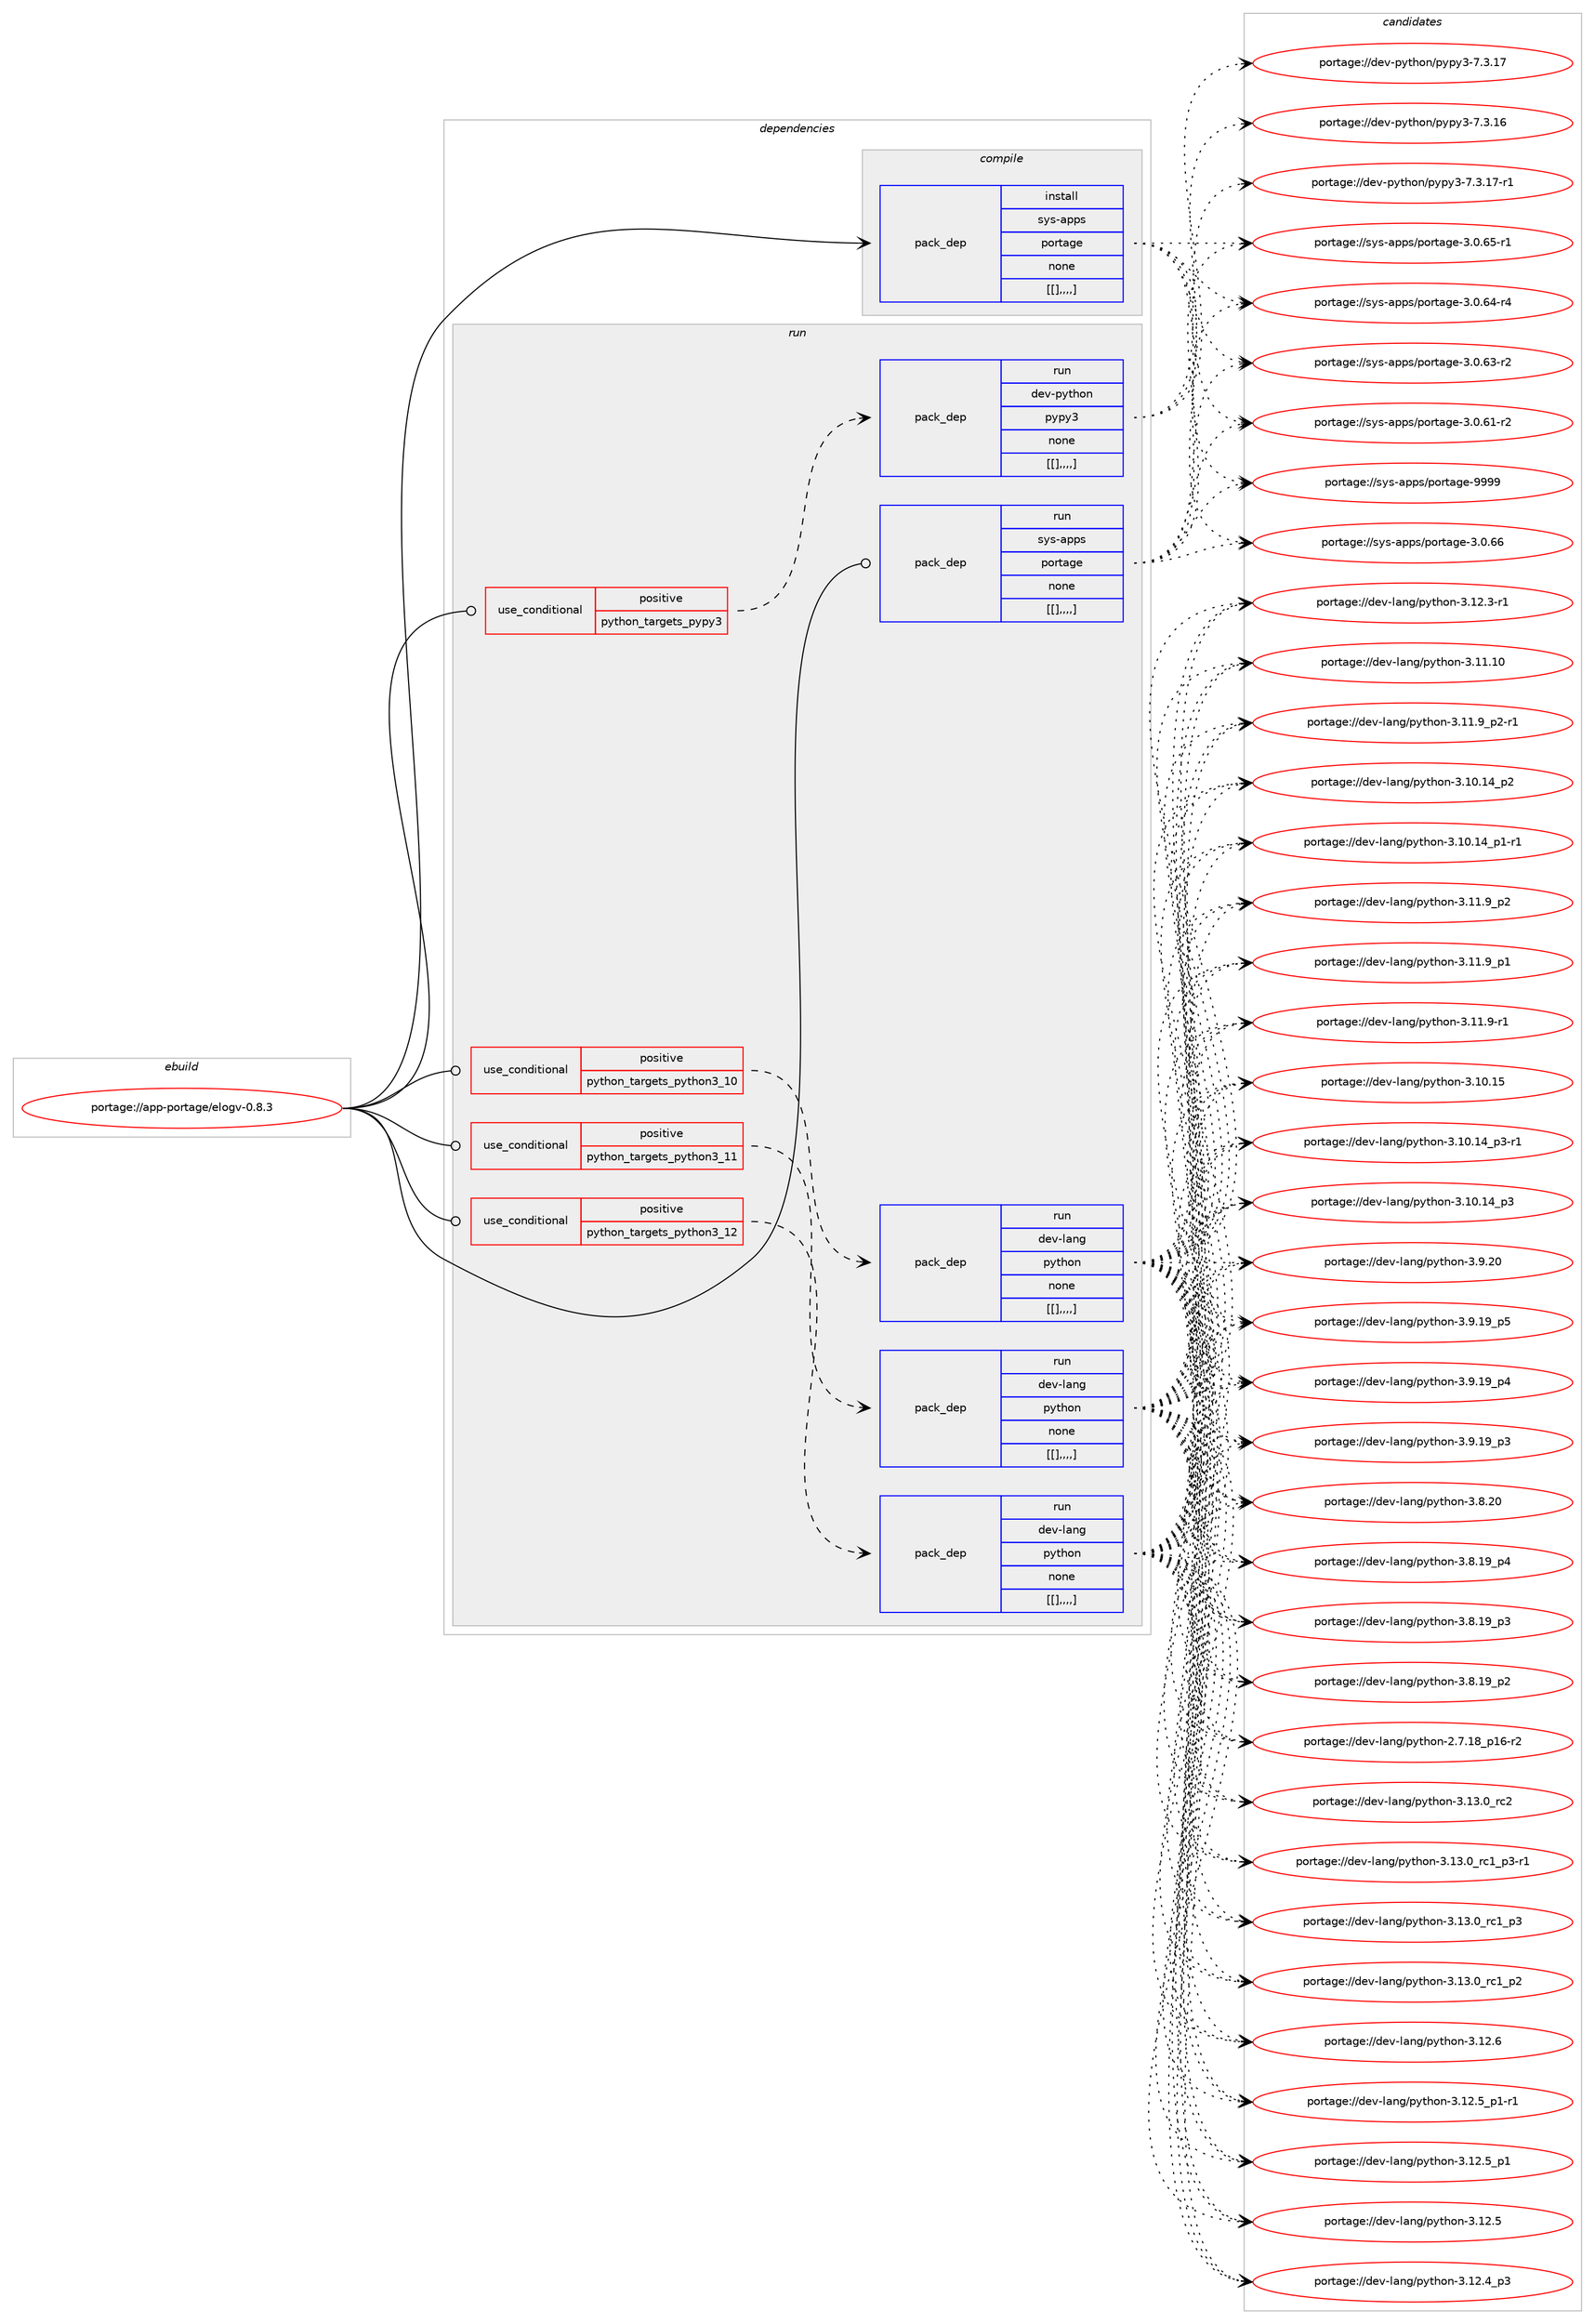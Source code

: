 digraph prolog {

# *************
# Graph options
# *************

newrank=true;
concentrate=true;
compound=true;
graph [rankdir=LR,fontname=Helvetica,fontsize=10,ranksep=1.5];#, ranksep=2.5, nodesep=0.2];
edge  [arrowhead=vee];
node  [fontname=Helvetica,fontsize=10];

# **********
# The ebuild
# **********

subgraph cluster_leftcol {
color=gray;
label=<<i>ebuild</i>>;
id [label="portage://app-portage/elogv-0.8.3", color=red, width=4, href="../app-portage/elogv-0.8.3.svg"];
}

# ****************
# The dependencies
# ****************

subgraph cluster_midcol {
color=gray;
label=<<i>dependencies</i>>;
subgraph cluster_compile {
fillcolor="#eeeeee";
style=filled;
label=<<i>compile</i>>;
subgraph pack36189 {
dependency50809 [label=<<TABLE BORDER="0" CELLBORDER="1" CELLSPACING="0" CELLPADDING="4" WIDTH="220"><TR><TD ROWSPAN="6" CELLPADDING="30">pack_dep</TD></TR><TR><TD WIDTH="110">install</TD></TR><TR><TD>sys-apps</TD></TR><TR><TD>portage</TD></TR><TR><TD>none</TD></TR><TR><TD>[[],,,,]</TD></TR></TABLE>>, shape=none, color=blue];
}
id:e -> dependency50809:w [weight=20,style="solid",arrowhead="vee"];
}
subgraph cluster_compileandrun {
fillcolor="#eeeeee";
style=filled;
label=<<i>compile and run</i>>;
}
subgraph cluster_run {
fillcolor="#eeeeee";
style=filled;
label=<<i>run</i>>;
subgraph cond14160 {
dependency50810 [label=<<TABLE BORDER="0" CELLBORDER="1" CELLSPACING="0" CELLPADDING="4"><TR><TD ROWSPAN="3" CELLPADDING="10">use_conditional</TD></TR><TR><TD>positive</TD></TR><TR><TD>python_targets_pypy3</TD></TR></TABLE>>, shape=none, color=red];
subgraph pack36190 {
dependency50811 [label=<<TABLE BORDER="0" CELLBORDER="1" CELLSPACING="0" CELLPADDING="4" WIDTH="220"><TR><TD ROWSPAN="6" CELLPADDING="30">pack_dep</TD></TR><TR><TD WIDTH="110">run</TD></TR><TR><TD>dev-python</TD></TR><TR><TD>pypy3</TD></TR><TR><TD>none</TD></TR><TR><TD>[[],,,,]</TD></TR></TABLE>>, shape=none, color=blue];
}
dependency50810:e -> dependency50811:w [weight=20,style="dashed",arrowhead="vee"];
}
id:e -> dependency50810:w [weight=20,style="solid",arrowhead="odot"];
subgraph cond14161 {
dependency50812 [label=<<TABLE BORDER="0" CELLBORDER="1" CELLSPACING="0" CELLPADDING="4"><TR><TD ROWSPAN="3" CELLPADDING="10">use_conditional</TD></TR><TR><TD>positive</TD></TR><TR><TD>python_targets_python3_10</TD></TR></TABLE>>, shape=none, color=red];
subgraph pack36191 {
dependency50813 [label=<<TABLE BORDER="0" CELLBORDER="1" CELLSPACING="0" CELLPADDING="4" WIDTH="220"><TR><TD ROWSPAN="6" CELLPADDING="30">pack_dep</TD></TR><TR><TD WIDTH="110">run</TD></TR><TR><TD>dev-lang</TD></TR><TR><TD>python</TD></TR><TR><TD>none</TD></TR><TR><TD>[[],,,,]</TD></TR></TABLE>>, shape=none, color=blue];
}
dependency50812:e -> dependency50813:w [weight=20,style="dashed",arrowhead="vee"];
}
id:e -> dependency50812:w [weight=20,style="solid",arrowhead="odot"];
subgraph cond14162 {
dependency50814 [label=<<TABLE BORDER="0" CELLBORDER="1" CELLSPACING="0" CELLPADDING="4"><TR><TD ROWSPAN="3" CELLPADDING="10">use_conditional</TD></TR><TR><TD>positive</TD></TR><TR><TD>python_targets_python3_11</TD></TR></TABLE>>, shape=none, color=red];
subgraph pack36192 {
dependency50815 [label=<<TABLE BORDER="0" CELLBORDER="1" CELLSPACING="0" CELLPADDING="4" WIDTH="220"><TR><TD ROWSPAN="6" CELLPADDING="30">pack_dep</TD></TR><TR><TD WIDTH="110">run</TD></TR><TR><TD>dev-lang</TD></TR><TR><TD>python</TD></TR><TR><TD>none</TD></TR><TR><TD>[[],,,,]</TD></TR></TABLE>>, shape=none, color=blue];
}
dependency50814:e -> dependency50815:w [weight=20,style="dashed",arrowhead="vee"];
}
id:e -> dependency50814:w [weight=20,style="solid",arrowhead="odot"];
subgraph cond14163 {
dependency50816 [label=<<TABLE BORDER="0" CELLBORDER="1" CELLSPACING="0" CELLPADDING="4"><TR><TD ROWSPAN="3" CELLPADDING="10">use_conditional</TD></TR><TR><TD>positive</TD></TR><TR><TD>python_targets_python3_12</TD></TR></TABLE>>, shape=none, color=red];
subgraph pack36193 {
dependency50817 [label=<<TABLE BORDER="0" CELLBORDER="1" CELLSPACING="0" CELLPADDING="4" WIDTH="220"><TR><TD ROWSPAN="6" CELLPADDING="30">pack_dep</TD></TR><TR><TD WIDTH="110">run</TD></TR><TR><TD>dev-lang</TD></TR><TR><TD>python</TD></TR><TR><TD>none</TD></TR><TR><TD>[[],,,,]</TD></TR></TABLE>>, shape=none, color=blue];
}
dependency50816:e -> dependency50817:w [weight=20,style="dashed",arrowhead="vee"];
}
id:e -> dependency50816:w [weight=20,style="solid",arrowhead="odot"];
subgraph pack36194 {
dependency50818 [label=<<TABLE BORDER="0" CELLBORDER="1" CELLSPACING="0" CELLPADDING="4" WIDTH="220"><TR><TD ROWSPAN="6" CELLPADDING="30">pack_dep</TD></TR><TR><TD WIDTH="110">run</TD></TR><TR><TD>sys-apps</TD></TR><TR><TD>portage</TD></TR><TR><TD>none</TD></TR><TR><TD>[[],,,,]</TD></TR></TABLE>>, shape=none, color=blue];
}
id:e -> dependency50818:w [weight=20,style="solid",arrowhead="odot"];
}
}

# **************
# The candidates
# **************

subgraph cluster_choices {
rank=same;
color=gray;
label=<<i>candidates</i>>;

subgraph choice36189 {
color=black;
nodesep=1;
choice115121115459711211211547112111114116971031014557575757 [label="portage://sys-apps/portage-9999", color=red, width=4,href="../sys-apps/portage-9999.svg"];
choice1151211154597112112115471121111141169710310145514648465454 [label="portage://sys-apps/portage-3.0.66", color=red, width=4,href="../sys-apps/portage-3.0.66.svg"];
choice11512111545971121121154711211111411697103101455146484654534511449 [label="portage://sys-apps/portage-3.0.65-r1", color=red, width=4,href="../sys-apps/portage-3.0.65-r1.svg"];
choice11512111545971121121154711211111411697103101455146484654524511452 [label="portage://sys-apps/portage-3.0.64-r4", color=red, width=4,href="../sys-apps/portage-3.0.64-r4.svg"];
choice11512111545971121121154711211111411697103101455146484654514511450 [label="portage://sys-apps/portage-3.0.63-r2", color=red, width=4,href="../sys-apps/portage-3.0.63-r2.svg"];
choice11512111545971121121154711211111411697103101455146484654494511450 [label="portage://sys-apps/portage-3.0.61-r2", color=red, width=4,href="../sys-apps/portage-3.0.61-r2.svg"];
dependency50809:e -> choice115121115459711211211547112111114116971031014557575757:w [style=dotted,weight="100"];
dependency50809:e -> choice1151211154597112112115471121111141169710310145514648465454:w [style=dotted,weight="100"];
dependency50809:e -> choice11512111545971121121154711211111411697103101455146484654534511449:w [style=dotted,weight="100"];
dependency50809:e -> choice11512111545971121121154711211111411697103101455146484654524511452:w [style=dotted,weight="100"];
dependency50809:e -> choice11512111545971121121154711211111411697103101455146484654514511450:w [style=dotted,weight="100"];
dependency50809:e -> choice11512111545971121121154711211111411697103101455146484654494511450:w [style=dotted,weight="100"];
}
subgraph choice36190 {
color=black;
nodesep=1;
choice100101118451121211161041111104711212111212151455546514649554511449 [label="portage://dev-python/pypy3-7.3.17-r1", color=red, width=4,href="../dev-python/pypy3-7.3.17-r1.svg"];
choice10010111845112121116104111110471121211121215145554651464955 [label="portage://dev-python/pypy3-7.3.17", color=red, width=4,href="../dev-python/pypy3-7.3.17.svg"];
choice10010111845112121116104111110471121211121215145554651464954 [label="portage://dev-python/pypy3-7.3.16", color=red, width=4,href="../dev-python/pypy3-7.3.16.svg"];
dependency50811:e -> choice100101118451121211161041111104711212111212151455546514649554511449:w [style=dotted,weight="100"];
dependency50811:e -> choice10010111845112121116104111110471121211121215145554651464955:w [style=dotted,weight="100"];
dependency50811:e -> choice10010111845112121116104111110471121211121215145554651464954:w [style=dotted,weight="100"];
}
subgraph choice36191 {
color=black;
nodesep=1;
choice10010111845108971101034711212111610411111045514649514648951149950 [label="portage://dev-lang/python-3.13.0_rc2", color=red, width=4,href="../dev-lang/python-3.13.0_rc2.svg"];
choice1001011184510897110103471121211161041111104551464951464895114994995112514511449 [label="portage://dev-lang/python-3.13.0_rc1_p3-r1", color=red, width=4,href="../dev-lang/python-3.13.0_rc1_p3-r1.svg"];
choice100101118451089711010347112121116104111110455146495146489511499499511251 [label="portage://dev-lang/python-3.13.0_rc1_p3", color=red, width=4,href="../dev-lang/python-3.13.0_rc1_p3.svg"];
choice100101118451089711010347112121116104111110455146495146489511499499511250 [label="portage://dev-lang/python-3.13.0_rc1_p2", color=red, width=4,href="../dev-lang/python-3.13.0_rc1_p2.svg"];
choice10010111845108971101034711212111610411111045514649504654 [label="portage://dev-lang/python-3.12.6", color=red, width=4,href="../dev-lang/python-3.12.6.svg"];
choice1001011184510897110103471121211161041111104551464950465395112494511449 [label="portage://dev-lang/python-3.12.5_p1-r1", color=red, width=4,href="../dev-lang/python-3.12.5_p1-r1.svg"];
choice100101118451089711010347112121116104111110455146495046539511249 [label="portage://dev-lang/python-3.12.5_p1", color=red, width=4,href="../dev-lang/python-3.12.5_p1.svg"];
choice10010111845108971101034711212111610411111045514649504653 [label="portage://dev-lang/python-3.12.5", color=red, width=4,href="../dev-lang/python-3.12.5.svg"];
choice100101118451089711010347112121116104111110455146495046529511251 [label="portage://dev-lang/python-3.12.4_p3", color=red, width=4,href="../dev-lang/python-3.12.4_p3.svg"];
choice100101118451089711010347112121116104111110455146495046514511449 [label="portage://dev-lang/python-3.12.3-r1", color=red, width=4,href="../dev-lang/python-3.12.3-r1.svg"];
choice1001011184510897110103471121211161041111104551464949464948 [label="portage://dev-lang/python-3.11.10", color=red, width=4,href="../dev-lang/python-3.11.10.svg"];
choice1001011184510897110103471121211161041111104551464949465795112504511449 [label="portage://dev-lang/python-3.11.9_p2-r1", color=red, width=4,href="../dev-lang/python-3.11.9_p2-r1.svg"];
choice100101118451089711010347112121116104111110455146494946579511250 [label="portage://dev-lang/python-3.11.9_p2", color=red, width=4,href="../dev-lang/python-3.11.9_p2.svg"];
choice100101118451089711010347112121116104111110455146494946579511249 [label="portage://dev-lang/python-3.11.9_p1", color=red, width=4,href="../dev-lang/python-3.11.9_p1.svg"];
choice100101118451089711010347112121116104111110455146494946574511449 [label="portage://dev-lang/python-3.11.9-r1", color=red, width=4,href="../dev-lang/python-3.11.9-r1.svg"];
choice1001011184510897110103471121211161041111104551464948464953 [label="portage://dev-lang/python-3.10.15", color=red, width=4,href="../dev-lang/python-3.10.15.svg"];
choice100101118451089711010347112121116104111110455146494846495295112514511449 [label="portage://dev-lang/python-3.10.14_p3-r1", color=red, width=4,href="../dev-lang/python-3.10.14_p3-r1.svg"];
choice10010111845108971101034711212111610411111045514649484649529511251 [label="portage://dev-lang/python-3.10.14_p3", color=red, width=4,href="../dev-lang/python-3.10.14_p3.svg"];
choice10010111845108971101034711212111610411111045514649484649529511250 [label="portage://dev-lang/python-3.10.14_p2", color=red, width=4,href="../dev-lang/python-3.10.14_p2.svg"];
choice100101118451089711010347112121116104111110455146494846495295112494511449 [label="portage://dev-lang/python-3.10.14_p1-r1", color=red, width=4,href="../dev-lang/python-3.10.14_p1-r1.svg"];
choice10010111845108971101034711212111610411111045514657465048 [label="portage://dev-lang/python-3.9.20", color=red, width=4,href="../dev-lang/python-3.9.20.svg"];
choice100101118451089711010347112121116104111110455146574649579511253 [label="portage://dev-lang/python-3.9.19_p5", color=red, width=4,href="../dev-lang/python-3.9.19_p5.svg"];
choice100101118451089711010347112121116104111110455146574649579511252 [label="portage://dev-lang/python-3.9.19_p4", color=red, width=4,href="../dev-lang/python-3.9.19_p4.svg"];
choice100101118451089711010347112121116104111110455146574649579511251 [label="portage://dev-lang/python-3.9.19_p3", color=red, width=4,href="../dev-lang/python-3.9.19_p3.svg"];
choice10010111845108971101034711212111610411111045514656465048 [label="portage://dev-lang/python-3.8.20", color=red, width=4,href="../dev-lang/python-3.8.20.svg"];
choice100101118451089711010347112121116104111110455146564649579511252 [label="portage://dev-lang/python-3.8.19_p4", color=red, width=4,href="../dev-lang/python-3.8.19_p4.svg"];
choice100101118451089711010347112121116104111110455146564649579511251 [label="portage://dev-lang/python-3.8.19_p3", color=red, width=4,href="../dev-lang/python-3.8.19_p3.svg"];
choice100101118451089711010347112121116104111110455146564649579511250 [label="portage://dev-lang/python-3.8.19_p2", color=red, width=4,href="../dev-lang/python-3.8.19_p2.svg"];
choice100101118451089711010347112121116104111110455046554649569511249544511450 [label="portage://dev-lang/python-2.7.18_p16-r2", color=red, width=4,href="../dev-lang/python-2.7.18_p16-r2.svg"];
dependency50813:e -> choice10010111845108971101034711212111610411111045514649514648951149950:w [style=dotted,weight="100"];
dependency50813:e -> choice1001011184510897110103471121211161041111104551464951464895114994995112514511449:w [style=dotted,weight="100"];
dependency50813:e -> choice100101118451089711010347112121116104111110455146495146489511499499511251:w [style=dotted,weight="100"];
dependency50813:e -> choice100101118451089711010347112121116104111110455146495146489511499499511250:w [style=dotted,weight="100"];
dependency50813:e -> choice10010111845108971101034711212111610411111045514649504654:w [style=dotted,weight="100"];
dependency50813:e -> choice1001011184510897110103471121211161041111104551464950465395112494511449:w [style=dotted,weight="100"];
dependency50813:e -> choice100101118451089711010347112121116104111110455146495046539511249:w [style=dotted,weight="100"];
dependency50813:e -> choice10010111845108971101034711212111610411111045514649504653:w [style=dotted,weight="100"];
dependency50813:e -> choice100101118451089711010347112121116104111110455146495046529511251:w [style=dotted,weight="100"];
dependency50813:e -> choice100101118451089711010347112121116104111110455146495046514511449:w [style=dotted,weight="100"];
dependency50813:e -> choice1001011184510897110103471121211161041111104551464949464948:w [style=dotted,weight="100"];
dependency50813:e -> choice1001011184510897110103471121211161041111104551464949465795112504511449:w [style=dotted,weight="100"];
dependency50813:e -> choice100101118451089711010347112121116104111110455146494946579511250:w [style=dotted,weight="100"];
dependency50813:e -> choice100101118451089711010347112121116104111110455146494946579511249:w [style=dotted,weight="100"];
dependency50813:e -> choice100101118451089711010347112121116104111110455146494946574511449:w [style=dotted,weight="100"];
dependency50813:e -> choice1001011184510897110103471121211161041111104551464948464953:w [style=dotted,weight="100"];
dependency50813:e -> choice100101118451089711010347112121116104111110455146494846495295112514511449:w [style=dotted,weight="100"];
dependency50813:e -> choice10010111845108971101034711212111610411111045514649484649529511251:w [style=dotted,weight="100"];
dependency50813:e -> choice10010111845108971101034711212111610411111045514649484649529511250:w [style=dotted,weight="100"];
dependency50813:e -> choice100101118451089711010347112121116104111110455146494846495295112494511449:w [style=dotted,weight="100"];
dependency50813:e -> choice10010111845108971101034711212111610411111045514657465048:w [style=dotted,weight="100"];
dependency50813:e -> choice100101118451089711010347112121116104111110455146574649579511253:w [style=dotted,weight="100"];
dependency50813:e -> choice100101118451089711010347112121116104111110455146574649579511252:w [style=dotted,weight="100"];
dependency50813:e -> choice100101118451089711010347112121116104111110455146574649579511251:w [style=dotted,weight="100"];
dependency50813:e -> choice10010111845108971101034711212111610411111045514656465048:w [style=dotted,weight="100"];
dependency50813:e -> choice100101118451089711010347112121116104111110455146564649579511252:w [style=dotted,weight="100"];
dependency50813:e -> choice100101118451089711010347112121116104111110455146564649579511251:w [style=dotted,weight="100"];
dependency50813:e -> choice100101118451089711010347112121116104111110455146564649579511250:w [style=dotted,weight="100"];
dependency50813:e -> choice100101118451089711010347112121116104111110455046554649569511249544511450:w [style=dotted,weight="100"];
}
subgraph choice36192 {
color=black;
nodesep=1;
choice10010111845108971101034711212111610411111045514649514648951149950 [label="portage://dev-lang/python-3.13.0_rc2", color=red, width=4,href="../dev-lang/python-3.13.0_rc2.svg"];
choice1001011184510897110103471121211161041111104551464951464895114994995112514511449 [label="portage://dev-lang/python-3.13.0_rc1_p3-r1", color=red, width=4,href="../dev-lang/python-3.13.0_rc1_p3-r1.svg"];
choice100101118451089711010347112121116104111110455146495146489511499499511251 [label="portage://dev-lang/python-3.13.0_rc1_p3", color=red, width=4,href="../dev-lang/python-3.13.0_rc1_p3.svg"];
choice100101118451089711010347112121116104111110455146495146489511499499511250 [label="portage://dev-lang/python-3.13.0_rc1_p2", color=red, width=4,href="../dev-lang/python-3.13.0_rc1_p2.svg"];
choice10010111845108971101034711212111610411111045514649504654 [label="portage://dev-lang/python-3.12.6", color=red, width=4,href="../dev-lang/python-3.12.6.svg"];
choice1001011184510897110103471121211161041111104551464950465395112494511449 [label="portage://dev-lang/python-3.12.5_p1-r1", color=red, width=4,href="../dev-lang/python-3.12.5_p1-r1.svg"];
choice100101118451089711010347112121116104111110455146495046539511249 [label="portage://dev-lang/python-3.12.5_p1", color=red, width=4,href="../dev-lang/python-3.12.5_p1.svg"];
choice10010111845108971101034711212111610411111045514649504653 [label="portage://dev-lang/python-3.12.5", color=red, width=4,href="../dev-lang/python-3.12.5.svg"];
choice100101118451089711010347112121116104111110455146495046529511251 [label="portage://dev-lang/python-3.12.4_p3", color=red, width=4,href="../dev-lang/python-3.12.4_p3.svg"];
choice100101118451089711010347112121116104111110455146495046514511449 [label="portage://dev-lang/python-3.12.3-r1", color=red, width=4,href="../dev-lang/python-3.12.3-r1.svg"];
choice1001011184510897110103471121211161041111104551464949464948 [label="portage://dev-lang/python-3.11.10", color=red, width=4,href="../dev-lang/python-3.11.10.svg"];
choice1001011184510897110103471121211161041111104551464949465795112504511449 [label="portage://dev-lang/python-3.11.9_p2-r1", color=red, width=4,href="../dev-lang/python-3.11.9_p2-r1.svg"];
choice100101118451089711010347112121116104111110455146494946579511250 [label="portage://dev-lang/python-3.11.9_p2", color=red, width=4,href="../dev-lang/python-3.11.9_p2.svg"];
choice100101118451089711010347112121116104111110455146494946579511249 [label="portage://dev-lang/python-3.11.9_p1", color=red, width=4,href="../dev-lang/python-3.11.9_p1.svg"];
choice100101118451089711010347112121116104111110455146494946574511449 [label="portage://dev-lang/python-3.11.9-r1", color=red, width=4,href="../dev-lang/python-3.11.9-r1.svg"];
choice1001011184510897110103471121211161041111104551464948464953 [label="portage://dev-lang/python-3.10.15", color=red, width=4,href="../dev-lang/python-3.10.15.svg"];
choice100101118451089711010347112121116104111110455146494846495295112514511449 [label="portage://dev-lang/python-3.10.14_p3-r1", color=red, width=4,href="../dev-lang/python-3.10.14_p3-r1.svg"];
choice10010111845108971101034711212111610411111045514649484649529511251 [label="portage://dev-lang/python-3.10.14_p3", color=red, width=4,href="../dev-lang/python-3.10.14_p3.svg"];
choice10010111845108971101034711212111610411111045514649484649529511250 [label="portage://dev-lang/python-3.10.14_p2", color=red, width=4,href="../dev-lang/python-3.10.14_p2.svg"];
choice100101118451089711010347112121116104111110455146494846495295112494511449 [label="portage://dev-lang/python-3.10.14_p1-r1", color=red, width=4,href="../dev-lang/python-3.10.14_p1-r1.svg"];
choice10010111845108971101034711212111610411111045514657465048 [label="portage://dev-lang/python-3.9.20", color=red, width=4,href="../dev-lang/python-3.9.20.svg"];
choice100101118451089711010347112121116104111110455146574649579511253 [label="portage://dev-lang/python-3.9.19_p5", color=red, width=4,href="../dev-lang/python-3.9.19_p5.svg"];
choice100101118451089711010347112121116104111110455146574649579511252 [label="portage://dev-lang/python-3.9.19_p4", color=red, width=4,href="../dev-lang/python-3.9.19_p4.svg"];
choice100101118451089711010347112121116104111110455146574649579511251 [label="portage://dev-lang/python-3.9.19_p3", color=red, width=4,href="../dev-lang/python-3.9.19_p3.svg"];
choice10010111845108971101034711212111610411111045514656465048 [label="portage://dev-lang/python-3.8.20", color=red, width=4,href="../dev-lang/python-3.8.20.svg"];
choice100101118451089711010347112121116104111110455146564649579511252 [label="portage://dev-lang/python-3.8.19_p4", color=red, width=4,href="../dev-lang/python-3.8.19_p4.svg"];
choice100101118451089711010347112121116104111110455146564649579511251 [label="portage://dev-lang/python-3.8.19_p3", color=red, width=4,href="../dev-lang/python-3.8.19_p3.svg"];
choice100101118451089711010347112121116104111110455146564649579511250 [label="portage://dev-lang/python-3.8.19_p2", color=red, width=4,href="../dev-lang/python-3.8.19_p2.svg"];
choice100101118451089711010347112121116104111110455046554649569511249544511450 [label="portage://dev-lang/python-2.7.18_p16-r2", color=red, width=4,href="../dev-lang/python-2.7.18_p16-r2.svg"];
dependency50815:e -> choice10010111845108971101034711212111610411111045514649514648951149950:w [style=dotted,weight="100"];
dependency50815:e -> choice1001011184510897110103471121211161041111104551464951464895114994995112514511449:w [style=dotted,weight="100"];
dependency50815:e -> choice100101118451089711010347112121116104111110455146495146489511499499511251:w [style=dotted,weight="100"];
dependency50815:e -> choice100101118451089711010347112121116104111110455146495146489511499499511250:w [style=dotted,weight="100"];
dependency50815:e -> choice10010111845108971101034711212111610411111045514649504654:w [style=dotted,weight="100"];
dependency50815:e -> choice1001011184510897110103471121211161041111104551464950465395112494511449:w [style=dotted,weight="100"];
dependency50815:e -> choice100101118451089711010347112121116104111110455146495046539511249:w [style=dotted,weight="100"];
dependency50815:e -> choice10010111845108971101034711212111610411111045514649504653:w [style=dotted,weight="100"];
dependency50815:e -> choice100101118451089711010347112121116104111110455146495046529511251:w [style=dotted,weight="100"];
dependency50815:e -> choice100101118451089711010347112121116104111110455146495046514511449:w [style=dotted,weight="100"];
dependency50815:e -> choice1001011184510897110103471121211161041111104551464949464948:w [style=dotted,weight="100"];
dependency50815:e -> choice1001011184510897110103471121211161041111104551464949465795112504511449:w [style=dotted,weight="100"];
dependency50815:e -> choice100101118451089711010347112121116104111110455146494946579511250:w [style=dotted,weight="100"];
dependency50815:e -> choice100101118451089711010347112121116104111110455146494946579511249:w [style=dotted,weight="100"];
dependency50815:e -> choice100101118451089711010347112121116104111110455146494946574511449:w [style=dotted,weight="100"];
dependency50815:e -> choice1001011184510897110103471121211161041111104551464948464953:w [style=dotted,weight="100"];
dependency50815:e -> choice100101118451089711010347112121116104111110455146494846495295112514511449:w [style=dotted,weight="100"];
dependency50815:e -> choice10010111845108971101034711212111610411111045514649484649529511251:w [style=dotted,weight="100"];
dependency50815:e -> choice10010111845108971101034711212111610411111045514649484649529511250:w [style=dotted,weight="100"];
dependency50815:e -> choice100101118451089711010347112121116104111110455146494846495295112494511449:w [style=dotted,weight="100"];
dependency50815:e -> choice10010111845108971101034711212111610411111045514657465048:w [style=dotted,weight="100"];
dependency50815:e -> choice100101118451089711010347112121116104111110455146574649579511253:w [style=dotted,weight="100"];
dependency50815:e -> choice100101118451089711010347112121116104111110455146574649579511252:w [style=dotted,weight="100"];
dependency50815:e -> choice100101118451089711010347112121116104111110455146574649579511251:w [style=dotted,weight="100"];
dependency50815:e -> choice10010111845108971101034711212111610411111045514656465048:w [style=dotted,weight="100"];
dependency50815:e -> choice100101118451089711010347112121116104111110455146564649579511252:w [style=dotted,weight="100"];
dependency50815:e -> choice100101118451089711010347112121116104111110455146564649579511251:w [style=dotted,weight="100"];
dependency50815:e -> choice100101118451089711010347112121116104111110455146564649579511250:w [style=dotted,weight="100"];
dependency50815:e -> choice100101118451089711010347112121116104111110455046554649569511249544511450:w [style=dotted,weight="100"];
}
subgraph choice36193 {
color=black;
nodesep=1;
choice10010111845108971101034711212111610411111045514649514648951149950 [label="portage://dev-lang/python-3.13.0_rc2", color=red, width=4,href="../dev-lang/python-3.13.0_rc2.svg"];
choice1001011184510897110103471121211161041111104551464951464895114994995112514511449 [label="portage://dev-lang/python-3.13.0_rc1_p3-r1", color=red, width=4,href="../dev-lang/python-3.13.0_rc1_p3-r1.svg"];
choice100101118451089711010347112121116104111110455146495146489511499499511251 [label="portage://dev-lang/python-3.13.0_rc1_p3", color=red, width=4,href="../dev-lang/python-3.13.0_rc1_p3.svg"];
choice100101118451089711010347112121116104111110455146495146489511499499511250 [label="portage://dev-lang/python-3.13.0_rc1_p2", color=red, width=4,href="../dev-lang/python-3.13.0_rc1_p2.svg"];
choice10010111845108971101034711212111610411111045514649504654 [label="portage://dev-lang/python-3.12.6", color=red, width=4,href="../dev-lang/python-3.12.6.svg"];
choice1001011184510897110103471121211161041111104551464950465395112494511449 [label="portage://dev-lang/python-3.12.5_p1-r1", color=red, width=4,href="../dev-lang/python-3.12.5_p1-r1.svg"];
choice100101118451089711010347112121116104111110455146495046539511249 [label="portage://dev-lang/python-3.12.5_p1", color=red, width=4,href="../dev-lang/python-3.12.5_p1.svg"];
choice10010111845108971101034711212111610411111045514649504653 [label="portage://dev-lang/python-3.12.5", color=red, width=4,href="../dev-lang/python-3.12.5.svg"];
choice100101118451089711010347112121116104111110455146495046529511251 [label="portage://dev-lang/python-3.12.4_p3", color=red, width=4,href="../dev-lang/python-3.12.4_p3.svg"];
choice100101118451089711010347112121116104111110455146495046514511449 [label="portage://dev-lang/python-3.12.3-r1", color=red, width=4,href="../dev-lang/python-3.12.3-r1.svg"];
choice1001011184510897110103471121211161041111104551464949464948 [label="portage://dev-lang/python-3.11.10", color=red, width=4,href="../dev-lang/python-3.11.10.svg"];
choice1001011184510897110103471121211161041111104551464949465795112504511449 [label="portage://dev-lang/python-3.11.9_p2-r1", color=red, width=4,href="../dev-lang/python-3.11.9_p2-r1.svg"];
choice100101118451089711010347112121116104111110455146494946579511250 [label="portage://dev-lang/python-3.11.9_p2", color=red, width=4,href="../dev-lang/python-3.11.9_p2.svg"];
choice100101118451089711010347112121116104111110455146494946579511249 [label="portage://dev-lang/python-3.11.9_p1", color=red, width=4,href="../dev-lang/python-3.11.9_p1.svg"];
choice100101118451089711010347112121116104111110455146494946574511449 [label="portage://dev-lang/python-3.11.9-r1", color=red, width=4,href="../dev-lang/python-3.11.9-r1.svg"];
choice1001011184510897110103471121211161041111104551464948464953 [label="portage://dev-lang/python-3.10.15", color=red, width=4,href="../dev-lang/python-3.10.15.svg"];
choice100101118451089711010347112121116104111110455146494846495295112514511449 [label="portage://dev-lang/python-3.10.14_p3-r1", color=red, width=4,href="../dev-lang/python-3.10.14_p3-r1.svg"];
choice10010111845108971101034711212111610411111045514649484649529511251 [label="portage://dev-lang/python-3.10.14_p3", color=red, width=4,href="../dev-lang/python-3.10.14_p3.svg"];
choice10010111845108971101034711212111610411111045514649484649529511250 [label="portage://dev-lang/python-3.10.14_p2", color=red, width=4,href="../dev-lang/python-3.10.14_p2.svg"];
choice100101118451089711010347112121116104111110455146494846495295112494511449 [label="portage://dev-lang/python-3.10.14_p1-r1", color=red, width=4,href="../dev-lang/python-3.10.14_p1-r1.svg"];
choice10010111845108971101034711212111610411111045514657465048 [label="portage://dev-lang/python-3.9.20", color=red, width=4,href="../dev-lang/python-3.9.20.svg"];
choice100101118451089711010347112121116104111110455146574649579511253 [label="portage://dev-lang/python-3.9.19_p5", color=red, width=4,href="../dev-lang/python-3.9.19_p5.svg"];
choice100101118451089711010347112121116104111110455146574649579511252 [label="portage://dev-lang/python-3.9.19_p4", color=red, width=4,href="../dev-lang/python-3.9.19_p4.svg"];
choice100101118451089711010347112121116104111110455146574649579511251 [label="portage://dev-lang/python-3.9.19_p3", color=red, width=4,href="../dev-lang/python-3.9.19_p3.svg"];
choice10010111845108971101034711212111610411111045514656465048 [label="portage://dev-lang/python-3.8.20", color=red, width=4,href="../dev-lang/python-3.8.20.svg"];
choice100101118451089711010347112121116104111110455146564649579511252 [label="portage://dev-lang/python-3.8.19_p4", color=red, width=4,href="../dev-lang/python-3.8.19_p4.svg"];
choice100101118451089711010347112121116104111110455146564649579511251 [label="portage://dev-lang/python-3.8.19_p3", color=red, width=4,href="../dev-lang/python-3.8.19_p3.svg"];
choice100101118451089711010347112121116104111110455146564649579511250 [label="portage://dev-lang/python-3.8.19_p2", color=red, width=4,href="../dev-lang/python-3.8.19_p2.svg"];
choice100101118451089711010347112121116104111110455046554649569511249544511450 [label="portage://dev-lang/python-2.7.18_p16-r2", color=red, width=4,href="../dev-lang/python-2.7.18_p16-r2.svg"];
dependency50817:e -> choice10010111845108971101034711212111610411111045514649514648951149950:w [style=dotted,weight="100"];
dependency50817:e -> choice1001011184510897110103471121211161041111104551464951464895114994995112514511449:w [style=dotted,weight="100"];
dependency50817:e -> choice100101118451089711010347112121116104111110455146495146489511499499511251:w [style=dotted,weight="100"];
dependency50817:e -> choice100101118451089711010347112121116104111110455146495146489511499499511250:w [style=dotted,weight="100"];
dependency50817:e -> choice10010111845108971101034711212111610411111045514649504654:w [style=dotted,weight="100"];
dependency50817:e -> choice1001011184510897110103471121211161041111104551464950465395112494511449:w [style=dotted,weight="100"];
dependency50817:e -> choice100101118451089711010347112121116104111110455146495046539511249:w [style=dotted,weight="100"];
dependency50817:e -> choice10010111845108971101034711212111610411111045514649504653:w [style=dotted,weight="100"];
dependency50817:e -> choice100101118451089711010347112121116104111110455146495046529511251:w [style=dotted,weight="100"];
dependency50817:e -> choice100101118451089711010347112121116104111110455146495046514511449:w [style=dotted,weight="100"];
dependency50817:e -> choice1001011184510897110103471121211161041111104551464949464948:w [style=dotted,weight="100"];
dependency50817:e -> choice1001011184510897110103471121211161041111104551464949465795112504511449:w [style=dotted,weight="100"];
dependency50817:e -> choice100101118451089711010347112121116104111110455146494946579511250:w [style=dotted,weight="100"];
dependency50817:e -> choice100101118451089711010347112121116104111110455146494946579511249:w [style=dotted,weight="100"];
dependency50817:e -> choice100101118451089711010347112121116104111110455146494946574511449:w [style=dotted,weight="100"];
dependency50817:e -> choice1001011184510897110103471121211161041111104551464948464953:w [style=dotted,weight="100"];
dependency50817:e -> choice100101118451089711010347112121116104111110455146494846495295112514511449:w [style=dotted,weight="100"];
dependency50817:e -> choice10010111845108971101034711212111610411111045514649484649529511251:w [style=dotted,weight="100"];
dependency50817:e -> choice10010111845108971101034711212111610411111045514649484649529511250:w [style=dotted,weight="100"];
dependency50817:e -> choice100101118451089711010347112121116104111110455146494846495295112494511449:w [style=dotted,weight="100"];
dependency50817:e -> choice10010111845108971101034711212111610411111045514657465048:w [style=dotted,weight="100"];
dependency50817:e -> choice100101118451089711010347112121116104111110455146574649579511253:w [style=dotted,weight="100"];
dependency50817:e -> choice100101118451089711010347112121116104111110455146574649579511252:w [style=dotted,weight="100"];
dependency50817:e -> choice100101118451089711010347112121116104111110455146574649579511251:w [style=dotted,weight="100"];
dependency50817:e -> choice10010111845108971101034711212111610411111045514656465048:w [style=dotted,weight="100"];
dependency50817:e -> choice100101118451089711010347112121116104111110455146564649579511252:w [style=dotted,weight="100"];
dependency50817:e -> choice100101118451089711010347112121116104111110455146564649579511251:w [style=dotted,weight="100"];
dependency50817:e -> choice100101118451089711010347112121116104111110455146564649579511250:w [style=dotted,weight="100"];
dependency50817:e -> choice100101118451089711010347112121116104111110455046554649569511249544511450:w [style=dotted,weight="100"];
}
subgraph choice36194 {
color=black;
nodesep=1;
choice115121115459711211211547112111114116971031014557575757 [label="portage://sys-apps/portage-9999", color=red, width=4,href="../sys-apps/portage-9999.svg"];
choice1151211154597112112115471121111141169710310145514648465454 [label="portage://sys-apps/portage-3.0.66", color=red, width=4,href="../sys-apps/portage-3.0.66.svg"];
choice11512111545971121121154711211111411697103101455146484654534511449 [label="portage://sys-apps/portage-3.0.65-r1", color=red, width=4,href="../sys-apps/portage-3.0.65-r1.svg"];
choice11512111545971121121154711211111411697103101455146484654524511452 [label="portage://sys-apps/portage-3.0.64-r4", color=red, width=4,href="../sys-apps/portage-3.0.64-r4.svg"];
choice11512111545971121121154711211111411697103101455146484654514511450 [label="portage://sys-apps/portage-3.0.63-r2", color=red, width=4,href="../sys-apps/portage-3.0.63-r2.svg"];
choice11512111545971121121154711211111411697103101455146484654494511450 [label="portage://sys-apps/portage-3.0.61-r2", color=red, width=4,href="../sys-apps/portage-3.0.61-r2.svg"];
dependency50818:e -> choice115121115459711211211547112111114116971031014557575757:w [style=dotted,weight="100"];
dependency50818:e -> choice1151211154597112112115471121111141169710310145514648465454:w [style=dotted,weight="100"];
dependency50818:e -> choice11512111545971121121154711211111411697103101455146484654534511449:w [style=dotted,weight="100"];
dependency50818:e -> choice11512111545971121121154711211111411697103101455146484654524511452:w [style=dotted,weight="100"];
dependency50818:e -> choice11512111545971121121154711211111411697103101455146484654514511450:w [style=dotted,weight="100"];
dependency50818:e -> choice11512111545971121121154711211111411697103101455146484654494511450:w [style=dotted,weight="100"];
}
}

}

